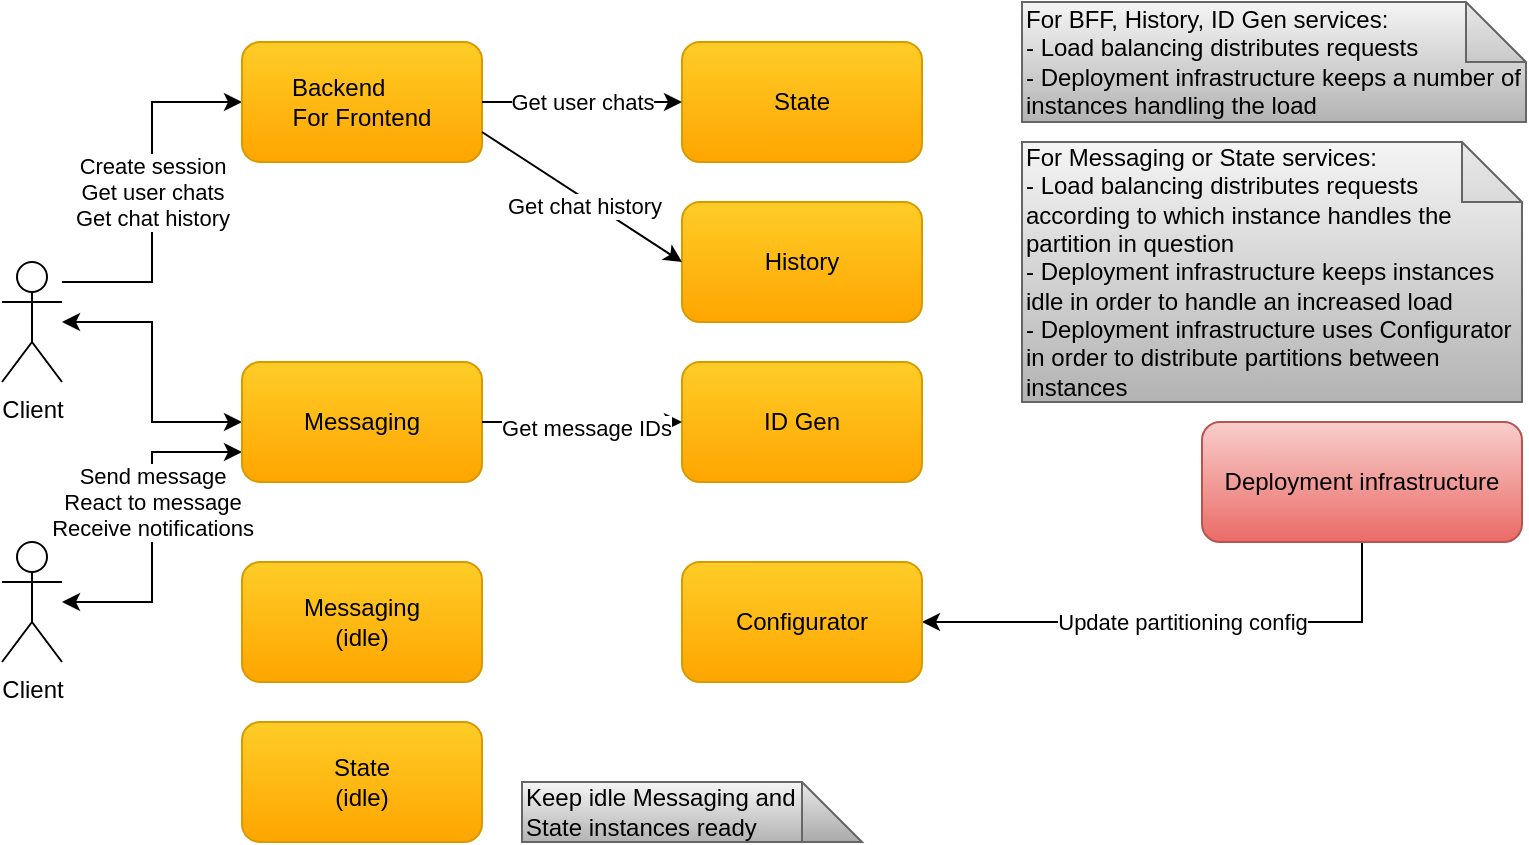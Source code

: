 <mxfile version="15.2.7" type="device"><diagram id="G4t1x3i_cumIOjZ8GDXV" name="Page-1"><mxGraphModel dx="1422" dy="923" grid="1" gridSize="10" guides="1" tooltips="1" connect="1" arrows="1" fold="1" page="1" pageScale="1" pageWidth="850" pageHeight="1100" math="0" shadow="0"><root><mxCell id="0"/><mxCell id="1" parent="0"/><mxCell id="d0rf5hO-lCL4Q1tjQsr9-38" value="Update partitioning config" style="edgeStyle=orthogonalEdgeStyle;rounded=0;orthogonalLoop=1;jettySize=auto;html=1;entryX=1;entryY=0.5;entryDx=0;entryDy=0;" parent="1" source="zAgNuWyr5u-YzhFzlj54-1" target="d0rf5hO-lCL4Q1tjQsr9-13" edge="1"><mxGeometry relative="1" as="geometry"><Array as="points"><mxPoint x="720" y="350"/></Array><mxPoint as="offset"/></mxGeometry></mxCell><mxCell id="zAgNuWyr5u-YzhFzlj54-1" value="Deployment infrastructure" style="rounded=1;whiteSpace=wrap;html=1;gradientColor=#ea6b66;fillColor=#f8cecc;strokeColor=#b85450;" parent="1" vertex="1"><mxGeometry x="640" y="250" width="160" height="60" as="geometry"/></mxCell><mxCell id="zAgNuWyr5u-YzhFzlj54-4" value="&lt;div&gt;Keep idle Messaging and State&amp;nbsp;&lt;span&gt;instances ready&lt;/span&gt;&lt;/div&gt;" style="shape=note;whiteSpace=wrap;html=1;backgroundOutline=1;darkOpacity=0.05;align=left;gradientColor=#b3b3b3;fillColor=#f5f5f5;strokeColor=#666666;" parent="1" vertex="1"><mxGeometry x="300" y="430" width="170" height="30" as="geometry"/></mxCell><mxCell id="zAgNuWyr5u-YzhFzlj54-6" value="&lt;div&gt;&lt;span&gt;For Messaging or State&amp;nbsp;&lt;/span&gt;&lt;span&gt;services:&lt;/span&gt;&lt;/div&gt;&lt;div&gt;&lt;span&gt;- Load balancing distributes requests according to which instance handles the partition in question&lt;/span&gt;&lt;/div&gt;&lt;div&gt;&lt;span&gt;- Deployment infrastructure keeps instances idle in order to handle an increased load&lt;/span&gt;&lt;/div&gt;&lt;div&gt;&lt;span&gt;- Deployment infrastructure uses Configurator in order to distribute partitions between instances&lt;/span&gt;&lt;/div&gt;" style="shape=note;whiteSpace=wrap;html=1;backgroundOutline=1;darkOpacity=0.05;align=left;gradientColor=#b3b3b3;fillColor=#f5f5f5;strokeColor=#666666;" parent="1" vertex="1"><mxGeometry x="550" y="110" width="250" height="130" as="geometry"/></mxCell><mxCell id="d0rf5hO-lCL4Q1tjQsr9-1" value="" style="edgeStyle=orthogonalEdgeStyle;rounded=0;orthogonalLoop=1;jettySize=auto;html=1;entryX=0;entryY=0.5;entryDx=0;entryDy=0;startArrow=classic;startFill=1;" parent="1" source="d0rf5hO-lCL4Q1tjQsr9-3" target="d0rf5hO-lCL4Q1tjQsr9-7" edge="1"><mxGeometry relative="1" as="geometry"/></mxCell><mxCell id="d0rf5hO-lCL4Q1tjQsr9-2" value="Create session&lt;br&gt;Get user chats&lt;br&gt;Get chat history" style="edgeStyle=orthogonalEdgeStyle;rounded=0;orthogonalLoop=1;jettySize=auto;html=1;entryX=0;entryY=0.5;entryDx=0;entryDy=0;" parent="1" source="d0rf5hO-lCL4Q1tjQsr9-3" target="d0rf5hO-lCL4Q1tjQsr9-20" edge="1"><mxGeometry relative="1" as="geometry"><Array as="points"><mxPoint x="115" y="180"/><mxPoint x="115" y="90"/></Array></mxGeometry></mxCell><mxCell id="d0rf5hO-lCL4Q1tjQsr9-3" value="Client" style="shape=umlActor;verticalLabelPosition=bottom;verticalAlign=top;html=1;outlineConnect=0;" parent="1" vertex="1"><mxGeometry x="40" y="170" width="30" height="60" as="geometry"/></mxCell><mxCell id="d0rf5hO-lCL4Q1tjQsr9-4" value="Send message&lt;br&gt;React to message&lt;br&gt;Receive notifications" style="edgeStyle=orthogonalEdgeStyle;rounded=0;orthogonalLoop=1;jettySize=auto;html=1;entryX=0;entryY=0.75;entryDx=0;entryDy=0;startArrow=classic;startFill=1;" parent="1" source="d0rf5hO-lCL4Q1tjQsr9-5" target="d0rf5hO-lCL4Q1tjQsr9-7" edge="1"><mxGeometry x="0.151" relative="1" as="geometry"><mxPoint as="offset"/></mxGeometry></mxCell><mxCell id="d0rf5hO-lCL4Q1tjQsr9-5" value="Client" style="shape=umlActor;verticalLabelPosition=bottom;verticalAlign=top;html=1;outlineConnect=0;" parent="1" vertex="1"><mxGeometry x="40" y="310" width="30" height="60" as="geometry"/></mxCell><mxCell id="d0rf5hO-lCL4Q1tjQsr9-7" value="&lt;font style=&quot;font-size: 12px&quot;&gt;Messaging&lt;/font&gt;" style="rounded=1;whiteSpace=wrap;html=1;gradientColor=#ffa500;fillColor=#ffcd28;strokeColor=#d79b00;" parent="1" vertex="1"><mxGeometry x="160" y="220" width="120" height="60" as="geometry"/></mxCell><mxCell id="d0rf5hO-lCL4Q1tjQsr9-13" value="Configurator" style="rounded=1;whiteSpace=wrap;html=1;gradientColor=#ffa500;fillColor=#ffcd28;strokeColor=#d79b00;" parent="1" vertex="1"><mxGeometry x="380" y="320" width="120" height="60" as="geometry"/></mxCell><mxCell id="d0rf5hO-lCL4Q1tjQsr9-15" value="&lt;font style=&quot;font-size: 12px&quot;&gt;History&lt;/font&gt;" style="rounded=1;whiteSpace=wrap;html=1;gradientColor=#ffa500;fillColor=#ffcd28;strokeColor=#d79b00;" parent="1" vertex="1"><mxGeometry x="380" y="140" width="120" height="60" as="geometry"/></mxCell><mxCell id="d0rf5hO-lCL4Q1tjQsr9-16" value="&lt;font style=&quot;font-size: 12px&quot;&gt;ID Gen&lt;/font&gt;" style="rounded=1;whiteSpace=wrap;html=1;gradientColor=#ffa500;fillColor=#ffcd28;strokeColor=#d79b00;" parent="1" vertex="1"><mxGeometry x="380" y="220" width="120" height="60" as="geometry"/></mxCell><mxCell id="d0rf5hO-lCL4Q1tjQsr9-17" value="Get message IDs" style="endArrow=classic;html=1;exitX=1;exitY=0.5;exitDx=0;exitDy=0;entryX=0;entryY=0.5;entryDx=0;entryDy=0;" parent="1" source="d0rf5hO-lCL4Q1tjQsr9-7" target="d0rf5hO-lCL4Q1tjQsr9-16" edge="1"><mxGeometry x="0.044" y="-3" width="50" height="50" relative="1" as="geometry"><mxPoint x="530" y="75" as="sourcePoint"/><mxPoint x="290" y="265" as="targetPoint"/><mxPoint as="offset"/></mxGeometry></mxCell><mxCell id="d0rf5hO-lCL4Q1tjQsr9-20" value="&lt;font style=&quot;font-size: 12px&quot;&gt;Backend&amp;nbsp; &amp;nbsp; &amp;nbsp; &amp;nbsp;&lt;br&gt;For Frontend&lt;/font&gt;" style="rounded=1;whiteSpace=wrap;html=1;gradientColor=#ffa500;fillColor=#ffcd28;strokeColor=#d79b00;" parent="1" vertex="1"><mxGeometry x="160" y="60" width="120" height="60" as="geometry"/></mxCell><mxCell id="d0rf5hO-lCL4Q1tjQsr9-23" value="&lt;font style=&quot;font-size: 12px&quot;&gt;State&lt;/font&gt;" style="rounded=1;whiteSpace=wrap;html=1;gradientColor=#ffa500;fillColor=#ffcd28;strokeColor=#d79b00;" parent="1" vertex="1"><mxGeometry x="380" y="60" width="120" height="60" as="geometry"/></mxCell><mxCell id="d0rf5hO-lCL4Q1tjQsr9-26" value="Get chat history" style="endArrow=classic;html=1;exitX=1;exitY=0.75;exitDx=0;exitDy=0;entryX=0;entryY=0.5;entryDx=0;entryDy=0;" parent="1" source="d0rf5hO-lCL4Q1tjQsr9-20" target="d0rf5hO-lCL4Q1tjQsr9-15" edge="1"><mxGeometry x="0.044" y="-3" width="50" height="50" relative="1" as="geometry"><mxPoint x="290" y="375" as="sourcePoint"/><mxPoint x="370" y="440" as="targetPoint"/><mxPoint as="offset"/></mxGeometry></mxCell><mxCell id="d0rf5hO-lCL4Q1tjQsr9-27" value="Get user chats" style="endArrow=classic;html=1;entryX=0;entryY=0.5;entryDx=0;entryDy=0;exitX=1;exitY=0.5;exitDx=0;exitDy=0;" parent="1" source="d0rf5hO-lCL4Q1tjQsr9-20" target="d0rf5hO-lCL4Q1tjQsr9-23" edge="1"><mxGeometry width="50" height="50" relative="1" as="geometry"><mxPoint x="280" y="170" as="sourcePoint"/><mxPoint x="330" y="120" as="targetPoint"/><mxPoint as="offset"/></mxGeometry></mxCell><mxCell id="d0rf5hO-lCL4Q1tjQsr9-31" value="&lt;font style=&quot;font-size: 12px&quot;&gt;Messaging&lt;br&gt;(idle)&lt;br&gt;&lt;/font&gt;" style="rounded=1;whiteSpace=wrap;html=1;gradientColor=#ffa500;fillColor=#ffcd28;strokeColor=#d79b00;" parent="1" vertex="1"><mxGeometry x="160" y="320" width="120" height="60" as="geometry"/></mxCell><mxCell id="d0rf5hO-lCL4Q1tjQsr9-40" value="&lt;div&gt;&lt;span&gt;For BFF, History,&amp;nbsp;&lt;/span&gt;&lt;span&gt;ID Gen services:&lt;/span&gt;&lt;/div&gt;&lt;div&gt;- Load balancing distributes requests&lt;span&gt;&lt;br&gt;&lt;/span&gt;&lt;/div&gt;&lt;div&gt;&lt;span&gt;- Deployment infrastructure keeps a number of instances handling the load&lt;/span&gt;&lt;/div&gt;" style="shape=note;whiteSpace=wrap;html=1;backgroundOutline=1;darkOpacity=0.05;align=left;gradientColor=#b3b3b3;fillColor=#f5f5f5;strokeColor=#666666;" parent="1" vertex="1"><mxGeometry x="550" y="40" width="252" height="60" as="geometry"/></mxCell><mxCell id="d0rf5hO-lCL4Q1tjQsr9-41" value="&lt;font style=&quot;font-size: 12px&quot;&gt;State&lt;br&gt;(idle)&lt;br&gt;&lt;/font&gt;" style="rounded=1;whiteSpace=wrap;html=1;gradientColor=#ffa500;fillColor=#ffcd28;strokeColor=#d79b00;" parent="1" vertex="1"><mxGeometry x="160" y="400" width="120" height="60" as="geometry"/></mxCell></root></mxGraphModel></diagram></mxfile>
